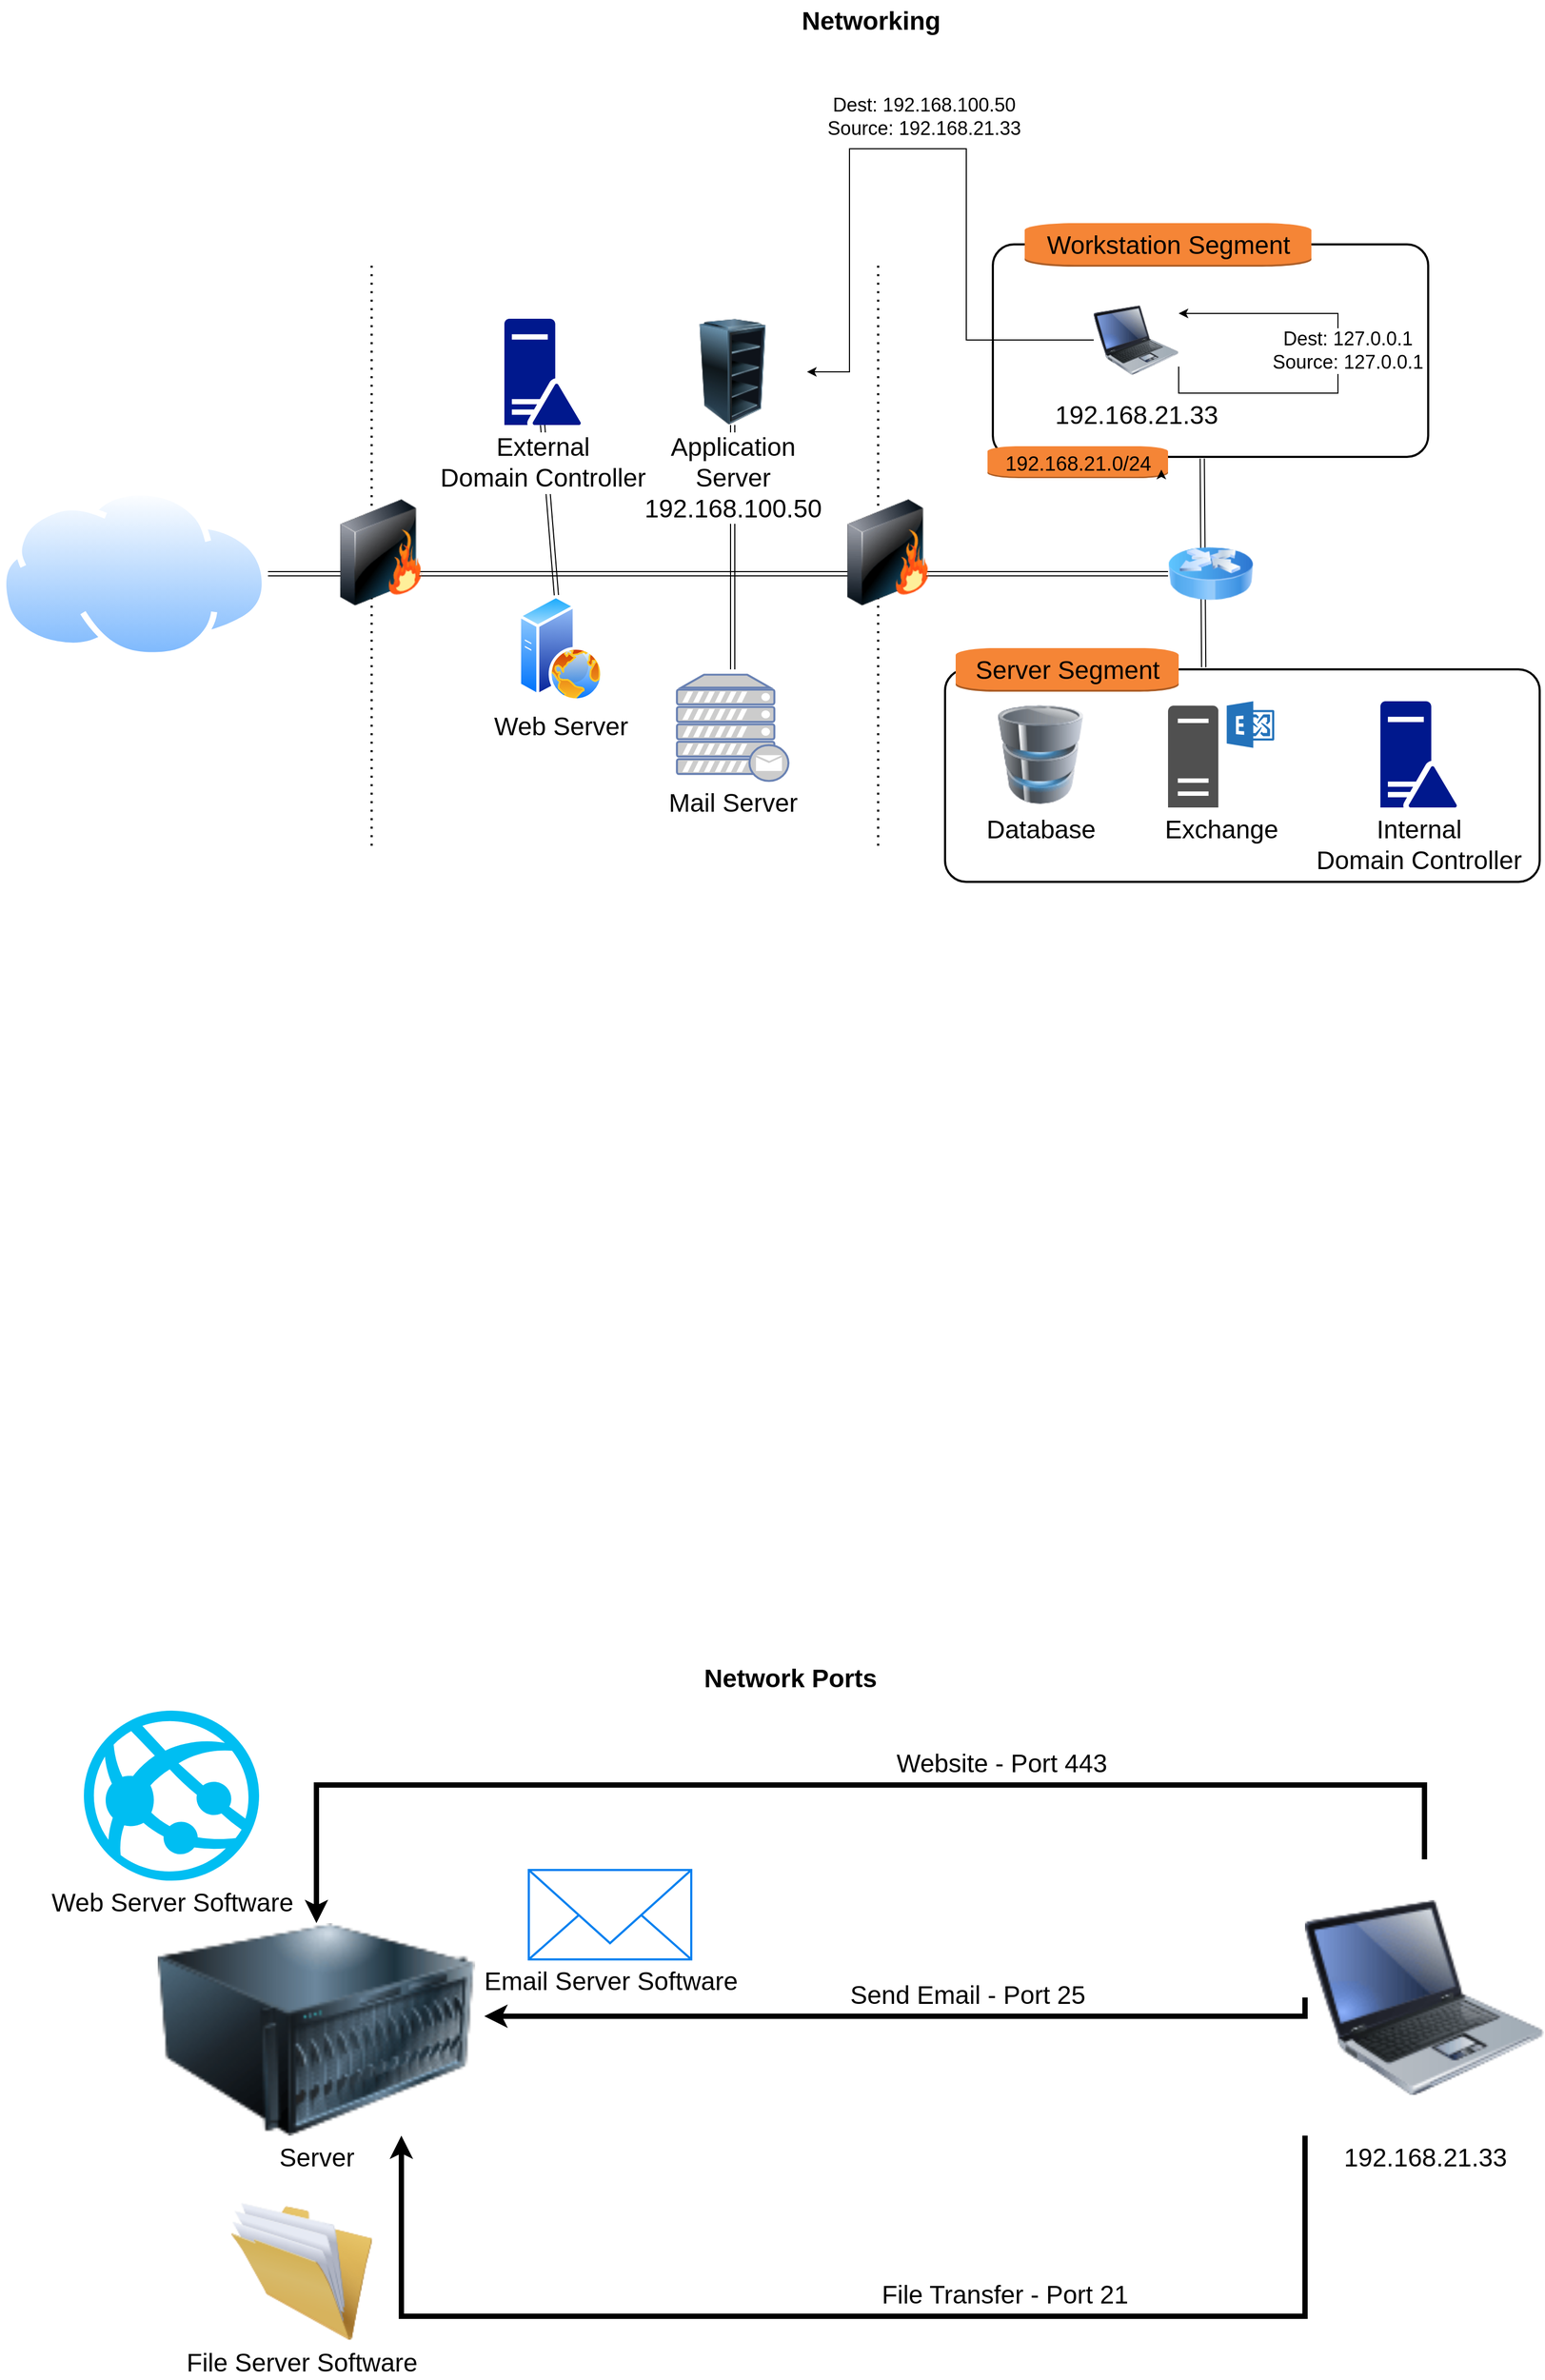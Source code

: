 <mxfile version="21.5.0" type="github">
  <diagram name="Page-1" id="e3a06f82-3646-2815-327d-82caf3d4e204">
    <mxGraphModel dx="1786" dy="899" grid="1" gridSize="10" guides="1" tooltips="1" connect="1" arrows="1" fold="1" page="1" pageScale="1.5" pageWidth="1169" pageHeight="826" background="none" math="0" shadow="0">
      <root>
        <mxCell id="0" style=";html=1;" />
        <mxCell id="1" style=";html=1;" parent="0" />
        <mxCell id="WmShxaBknE1woGPF2N7F-15" value="" style="shape=link;html=1;rounded=0;fontSize=24;exitX=0.481;exitY=1.008;exitDx=0;exitDy=0;exitPerimeter=0;entryX=0.435;entryY=-0.01;entryDx=0;entryDy=0;entryPerimeter=0;labelBackgroundColor=none;" parent="1" source="WmShxaBknE1woGPF2N7F-4" target="WmShxaBknE1woGPF2N7F-2" edge="1">
          <mxGeometry width="100" relative="1" as="geometry">
            <mxPoint x="1245" y="470" as="sourcePoint" />
            <mxPoint x="1245" y="665" as="targetPoint" />
          </mxGeometry>
        </mxCell>
        <mxCell id="WmShxaBknE1woGPF2N7F-4" value="" style="rounded=1;arcSize=10;dashed=0;fillColor=none;gradientColor=none;strokeWidth=2;fontSize=24;labelBackgroundColor=none;" parent="1" vertex="1">
          <mxGeometry x="1045" y="260" width="410" height="200" as="geometry" />
        </mxCell>
        <mxCell id="WmShxaBknE1woGPF2N7F-5" value="Workstation Segment" style="dashed=0;html=1;shape=mxgraph.aws3.instance;fillColor=#F58536;gradientColor=none;dashed=0;fontSize=24;labelBackgroundColor=none;" parent="1" vertex="1">
          <mxGeometry x="1075" y="240" width="270" height="41" as="geometry" />
        </mxCell>
        <mxCell id="WmShxaBknE1woGPF2N7F-2" value="" style="rounded=1;arcSize=10;dashed=0;fillColor=none;gradientColor=none;strokeWidth=2;fontSize=24;labelBackgroundColor=none;" parent="1" vertex="1">
          <mxGeometry x="1000" y="660" width="560" height="200" as="geometry" />
        </mxCell>
        <mxCell id="RgH2JHaKkqkQcPpsvsZi-19" value="" style="shape=link;html=1;rounded=0;exitX=0.5;exitY=1;exitDx=0;exitDy=0;fontSize=24;labelBackgroundColor=none;" parent="1" source="RgH2JHaKkqkQcPpsvsZi-6" edge="1">
          <mxGeometry width="100" relative="1" as="geometry">
            <mxPoint x="900" y="650" as="sourcePoint" />
            <mxPoint x="800" y="660" as="targetPoint" />
          </mxGeometry>
        </mxCell>
        <mxCell id="RgH2JHaKkqkQcPpsvsZi-21" value="" style="shape=link;html=1;rounded=0;exitX=0.5;exitY=1;exitDx=0;exitDy=0;exitPerimeter=0;fontSize=24;labelBackgroundColor=none;" parent="1" source="RgH2JHaKkqkQcPpsvsZi-8" target="RgH2JHaKkqkQcPpsvsZi-5" edge="1">
          <mxGeometry width="100" relative="1" as="geometry">
            <mxPoint x="900" y="650" as="sourcePoint" />
            <mxPoint x="620" y="560" as="targetPoint" />
          </mxGeometry>
        </mxCell>
        <mxCell id="RgH2JHaKkqkQcPpsvsZi-16" value="" style="endArrow=none;dashed=1;html=1;dashPattern=1 3;strokeWidth=2;rounded=0;fontSize=24;fontColor=default;labelBackgroundColor=none;" parent="1" edge="1">
          <mxGeometry width="50" height="50" relative="1" as="geometry">
            <mxPoint x="937" y="280" as="sourcePoint" />
            <mxPoint x="937" y="830" as="targetPoint" />
          </mxGeometry>
        </mxCell>
        <mxCell id="RgH2JHaKkqkQcPpsvsZi-17" value="" style="shape=link;html=1;rounded=0;exitX=1;exitY=0.5;exitDx=0;exitDy=0;entryX=0;entryY=0.5;entryDx=0;entryDy=0;fontSize=24;labelBackgroundColor=none;" parent="1" source="RgH2JHaKkqkQcPpsvsZi-2" target="RgH2JHaKkqkQcPpsvsZi-18" edge="1">
          <mxGeometry width="100" relative="1" as="geometry">
            <mxPoint x="900" y="650" as="sourcePoint" />
            <mxPoint x="1000" y="650" as="targetPoint" />
          </mxGeometry>
        </mxCell>
        <mxCell id="6a7d8f32e03d9370-62" value="Networking" style="text;strokeColor=none;fillColor=none;html=1;fontSize=24;fontStyle=1;verticalAlign=middle;align=center;fontColor=default;labelBackgroundColor=none;" parent="1" vertex="1">
          <mxGeometry x="499" y="30" width="861" height="40" as="geometry" />
        </mxCell>
        <mxCell id="RgH2JHaKkqkQcPpsvsZi-2" value="" style="image;aspect=fixed;perimeter=ellipsePerimeter;html=1;align=center;shadow=0;dashed=0;spacingTop=3;image=img/lib/active_directory/internet_cloud.svg;fontSize=24;fontColor=default;labelBackgroundColor=none;" parent="1" vertex="1">
          <mxGeometry x="110" y="490.5" width="252.38" height="159" as="geometry" />
        </mxCell>
        <mxCell id="RgH2JHaKkqkQcPpsvsZi-4" value="" style="endArrow=none;dashed=1;html=1;dashPattern=1 3;strokeWidth=2;rounded=0;fontSize=24;fontColor=default;labelBackgroundColor=none;" parent="1" edge="1">
          <mxGeometry width="50" height="50" relative="1" as="geometry">
            <mxPoint x="460" y="280" as="sourcePoint" />
            <mxPoint x="460" y="830" as="targetPoint" />
          </mxGeometry>
        </mxCell>
        <mxCell id="RgH2JHaKkqkQcPpsvsZi-3" value="" style="image;html=1;image=img/lib/clip_art/networking/Firewall_128x128.png;fontSize=24;fontColor=default;labelBackgroundColor=none;" parent="1" vertex="1">
          <mxGeometry x="401.5" y="500" width="135" height="100" as="geometry" />
        </mxCell>
        <mxCell id="RgH2JHaKkqkQcPpsvsZi-5" value="Web Server" style="image;aspect=fixed;perimeter=ellipsePerimeter;html=1;align=center;shadow=0;dashed=0;spacingTop=3;image=img/lib/active_directory/web_server.svg;fontSize=24;fontColor=default;labelBackgroundColor=default;" parent="1" vertex="1">
          <mxGeometry x="590" y="590" width="96" height="100" as="geometry" />
        </mxCell>
        <mxCell id="RgH2JHaKkqkQcPpsvsZi-6" value="Application &lt;br style=&quot;font-size: 24px;&quot;&gt;Server&lt;br&gt;192.168.100.50" style="image;html=1;image=img/lib/clip_art/computers/Server_Rack_Empty_128x128.png;fontSize=24;fontColor=default;labelBackgroundColor=default;" parent="1" vertex="1">
          <mxGeometry x="730" y="330" width="140" height="100" as="geometry" />
        </mxCell>
        <mxCell id="RgH2JHaKkqkQcPpsvsZi-7" value="Mail Server" style="fontColor=default;verticalAlign=top;verticalLabelPosition=bottom;labelPosition=center;align=center;html=1;outlineConnect=0;fillColor=#CCCCCC;strokeColor=#6881B3;gradientColor=none;gradientDirection=north;strokeWidth=2;shape=mxgraph.networks.mail_server;fontSize=24;labelBackgroundColor=default;" parent="1" vertex="1">
          <mxGeometry x="747.5" y="665" width="105" height="100" as="geometry" />
        </mxCell>
        <mxCell id="RgH2JHaKkqkQcPpsvsZi-8" value="&lt;font style=&quot;font-size: 24px;&quot;&gt;External &lt;br style=&quot;font-size: 24px;&quot;&gt;Domain Controller&lt;/font&gt;" style="sketch=0;aspect=fixed;pointerEvents=1;shadow=0;dashed=0;html=1;strokeColor=none;labelPosition=center;verticalLabelPosition=bottom;verticalAlign=top;align=center;fillColor=#00188D;shape=mxgraph.mscae.enterprise.domain_controller;fontSize=24;fontColor=default;labelBackgroundColor=default;" parent="1" vertex="1">
          <mxGeometry x="585" y="330" width="72" height="100" as="geometry" />
        </mxCell>
        <mxCell id="RgH2JHaKkqkQcPpsvsZi-9" value="" style="image;html=1;image=img/lib/clip_art/networking/Firewall_128x128.png;fontSize=24;fontColor=default;labelBackgroundColor=none;" parent="1" vertex="1">
          <mxGeometry x="879" y="500" width="135" height="100" as="geometry" />
        </mxCell>
        <mxCell id="RgH2JHaKkqkQcPpsvsZi-10" value="Database" style="image;html=1;image=img/lib/clip_art/computers/Database_128x128.png;fontSize=24;fontColor=default;labelBackgroundColor=default;" parent="1" vertex="1">
          <mxGeometry x="1050" y="690" width="80" height="100" as="geometry" />
        </mxCell>
        <mxCell id="RgH2JHaKkqkQcPpsvsZi-11" value="Exchange" style="sketch=0;pointerEvents=1;shadow=0;dashed=0;html=1;strokeColor=none;fillColor=#505050;labelPosition=center;verticalLabelPosition=bottom;verticalAlign=top;outlineConnect=0;align=center;shape=mxgraph.office.servers.exchange_server;fontSize=24;fontColor=default;labelBackgroundColor=default;" parent="1" vertex="1">
          <mxGeometry x="1210" y="690" width="100" height="100" as="geometry" />
        </mxCell>
        <mxCell id="RgH2JHaKkqkQcPpsvsZi-12" value="Internal&lt;br style=&quot;font-size: 24px;&quot;&gt;Domain Controller" style="sketch=0;aspect=fixed;pointerEvents=1;shadow=0;dashed=0;html=1;strokeColor=none;labelPosition=center;verticalLabelPosition=bottom;verticalAlign=top;align=center;fillColor=#00188D;shape=mxgraph.mscae.enterprise.domain_controller;fontSize=24;fontColor=default;labelBackgroundColor=default;" parent="1" vertex="1">
          <mxGeometry x="1410" y="690" width="72" height="100" as="geometry" />
        </mxCell>
        <mxCell id="6UI4XXb5e1x81RW5sbnT-3" style="edgeStyle=orthogonalEdgeStyle;rounded=0;orthogonalLoop=1;jettySize=auto;html=1;exitX=0;exitY=0.5;exitDx=0;exitDy=0;" parent="1" source="RgH2JHaKkqkQcPpsvsZi-15" target="RgH2JHaKkqkQcPpsvsZi-6" edge="1">
          <mxGeometry relative="1" as="geometry">
            <mxPoint x="780" y="270" as="targetPoint" />
            <Array as="points">
              <mxPoint x="1020" y="350" />
              <mxPoint x="1020" y="170" />
              <mxPoint x="910" y="170" />
              <mxPoint x="910" y="380" />
            </Array>
          </mxGeometry>
        </mxCell>
        <mxCell id="6UI4XXb5e1x81RW5sbnT-4" value="Dest: 192.168.100.50&lt;br&gt;Source: 192.168.21.33" style="edgeLabel;html=1;align=center;verticalAlign=middle;resizable=0;points=[];fontSize=18;" parent="6UI4XXb5e1x81RW5sbnT-3" vertex="1" connectable="0">
          <mxGeometry x="-0.067" y="2" relative="1" as="geometry">
            <mxPoint x="-32" y="-32" as="offset" />
          </mxGeometry>
        </mxCell>
        <mxCell id="Wq85AIhZ5kJpVe08NVn--2" style="edgeStyle=orthogonalEdgeStyle;rounded=0;orthogonalLoop=1;jettySize=auto;html=1;exitX=1;exitY=0.75;exitDx=0;exitDy=0;entryX=1;entryY=0.25;entryDx=0;entryDy=0;" edge="1" parent="1" source="RgH2JHaKkqkQcPpsvsZi-15" target="RgH2JHaKkqkQcPpsvsZi-15">
          <mxGeometry relative="1" as="geometry">
            <Array as="points">
              <mxPoint x="1220" y="400" />
              <mxPoint x="1370" y="400" />
              <mxPoint x="1370" y="325" />
            </Array>
          </mxGeometry>
        </mxCell>
        <mxCell id="Wq85AIhZ5kJpVe08NVn--4" value="Dest: 127.0.0.1&lt;br style=&quot;font-size: 18px;&quot;&gt;Source: 127.0.0.1" style="edgeLabel;html=1;align=center;verticalAlign=middle;resizable=0;points=[];fontSize=18;" vertex="1" connectable="0" parent="Wq85AIhZ5kJpVe08NVn--2">
          <mxGeometry x="0.347" relative="1" as="geometry">
            <mxPoint x="28" y="35" as="offset" />
          </mxGeometry>
        </mxCell>
        <mxCell id="RgH2JHaKkqkQcPpsvsZi-15" value="192.168.21.33" style="image;html=1;image=img/lib/clip_art/computers/Laptop_128x128.png;fontSize=24;labelBackgroundColor=none;" parent="1" vertex="1">
          <mxGeometry x="1140" y="300" width="80" height="100" as="geometry" />
        </mxCell>
        <mxCell id="RgH2JHaKkqkQcPpsvsZi-18" value="" style="image;html=1;image=img/lib/clip_art/networking/Router_Icon_128x128.png;fontSize=24;labelBackgroundColor=none;" parent="1" vertex="1">
          <mxGeometry x="1210" y="530" width="80" height="80" as="geometry" />
        </mxCell>
        <mxCell id="WmShxaBknE1woGPF2N7F-3" value="Server Segment" style="dashed=0;html=1;shape=mxgraph.aws3.instance;fillColor=#F58536;gradientColor=none;dashed=0;fontSize=24;labelBackgroundColor=none;" parent="1" vertex="1">
          <mxGeometry x="1010" y="640" width="210" height="41" as="geometry" />
        </mxCell>
        <mxCell id="WmShxaBknE1woGPF2N7F-13" value="&lt;font style=&quot;font-size: 19px;&quot;&gt;192.168.21.0/24&lt;/font&gt;" style="dashed=0;html=1;shape=mxgraph.aws3.instance;fillColor=#F58536;gradientColor=none;dashed=0;fontSize=24;labelBackgroundColor=none;" parent="1" vertex="1">
          <mxGeometry x="1040" y="450" width="170" height="30" as="geometry" />
        </mxCell>
        <mxCell id="WmShxaBknE1woGPF2N7F-14" style="edgeStyle=orthogonalEdgeStyle;rounded=0;orthogonalLoop=1;jettySize=auto;html=1;exitX=0.95;exitY=0.95;exitDx=0;exitDy=0;exitPerimeter=0;entryX=0.963;entryY=0.732;entryDx=0;entryDy=0;entryPerimeter=0;labelBackgroundColor=none;" parent="1" source="WmShxaBknE1woGPF2N7F-13" target="WmShxaBknE1woGPF2N7F-13" edge="1">
          <mxGeometry relative="1" as="geometry" />
        </mxCell>
        <mxCell id="Wq85AIhZ5kJpVe08NVn--7" value="192.168.21.33" style="image;html=1;image=img/lib/clip_art/computers/Laptop_128x128.png;fontSize=24;labelBackgroundColor=none;" vertex="1" parent="1">
          <mxGeometry x="1339" y="1780" width="225" height="260" as="geometry" />
        </mxCell>
        <mxCell id="Wq85AIhZ5kJpVe08NVn--10" style="edgeStyle=orthogonalEdgeStyle;rounded=0;orthogonalLoop=1;jettySize=auto;html=1;entryX=0.5;entryY=0;entryDx=0;entryDy=0;fontSize=24;endArrow=none;endFill=0;startArrow=classic;startFill=1;strokeWidth=5;" edge="1" parent="1" source="Wq85AIhZ5kJpVe08NVn--8" target="Wq85AIhZ5kJpVe08NVn--7">
          <mxGeometry relative="1" as="geometry">
            <Array as="points">
              <mxPoint x="408" y="1710" />
              <mxPoint x="1452" y="1710" />
            </Array>
          </mxGeometry>
        </mxCell>
        <mxCell id="Wq85AIhZ5kJpVe08NVn--14" value="Website - Port 443" style="edgeLabel;html=1;align=center;verticalAlign=middle;resizable=0;points=[];fontSize=24;" vertex="1" connectable="0" parent="Wq85AIhZ5kJpVe08NVn--10">
          <mxGeometry x="0.414" y="1" relative="1" as="geometry">
            <mxPoint x="-104" y="-19" as="offset" />
          </mxGeometry>
        </mxCell>
        <mxCell id="Wq85AIhZ5kJpVe08NVn--8" value="Server" style="image;html=1;image=img/lib/clip_art/computers/Server_128x128.png;fontSize=24;" vertex="1" parent="1">
          <mxGeometry x="248" y="1840" width="320" height="200" as="geometry" />
        </mxCell>
        <mxCell id="Wq85AIhZ5kJpVe08NVn--11" value="Web Server Software" style="verticalLabelPosition=bottom;html=1;verticalAlign=top;align=center;strokeColor=none;fillColor=#00BEF2;shape=mxgraph.azure.azure_website;pointerEvents=1;fontSize=24;" vertex="1" parent="1">
          <mxGeometry x="189" y="1640" width="165" height="160" as="geometry" />
        </mxCell>
        <mxCell id="Wq85AIhZ5kJpVe08NVn--15" value="Email Server Software" style="html=1;verticalLabelPosition=bottom;align=center;labelBackgroundColor=#ffffff;verticalAlign=top;strokeWidth=2;strokeColor=#0080F0;shadow=0;dashed=0;shape=mxgraph.ios7.icons.mail;aspect=fixed;fontSize=24;" vertex="1" parent="1">
          <mxGeometry x="608" y="1790" width="153" height="84.15" as="geometry" />
        </mxCell>
        <mxCell id="Wq85AIhZ5kJpVe08NVn--16" style="edgeStyle=orthogonalEdgeStyle;rounded=0;orthogonalLoop=1;jettySize=auto;html=1;entryX=0;entryY=0.5;entryDx=0;entryDy=0;fontSize=24;exitX=0.994;exitY=0.438;exitDx=0;exitDy=0;exitPerimeter=0;endArrow=none;endFill=0;startArrow=classic;startFill=1;strokeWidth=5;" edge="1" parent="1" source="Wq85AIhZ5kJpVe08NVn--8" target="Wq85AIhZ5kJpVe08NVn--7">
          <mxGeometry relative="1" as="geometry">
            <mxPoint x="429" y="2280" as="sourcePoint" />
            <mxPoint x="1473" y="2220" as="targetPoint" />
            <Array as="points">
              <mxPoint x="1339" y="1928" />
            </Array>
          </mxGeometry>
        </mxCell>
        <mxCell id="Wq85AIhZ5kJpVe08NVn--17" value="Send Email - Port 25" style="edgeLabel;html=1;align=center;verticalAlign=middle;resizable=0;points=[];fontSize=24;" vertex="1" connectable="0" parent="Wq85AIhZ5kJpVe08NVn--16">
          <mxGeometry x="0.414" y="1" relative="1" as="geometry">
            <mxPoint x="-104" y="-19" as="offset" />
          </mxGeometry>
        </mxCell>
        <mxCell id="Wq85AIhZ5kJpVe08NVn--18" style="edgeStyle=orthogonalEdgeStyle;rounded=0;orthogonalLoop=1;jettySize=auto;html=1;entryX=0;entryY=1;entryDx=0;entryDy=0;fontSize=24;exitX=0.75;exitY=1;exitDx=0;exitDy=0;endArrow=none;endFill=0;startArrow=classic;startFill=1;strokeWidth=5;" edge="1" parent="1" source="Wq85AIhZ5kJpVe08NVn--8" target="Wq85AIhZ5kJpVe08NVn--7">
          <mxGeometry relative="1" as="geometry">
            <mxPoint x="558.92" y="2138" as="sourcePoint" />
            <mxPoint x="1331.92" y="2120" as="targetPoint" />
            <Array as="points">
              <mxPoint x="488" y="2210" />
              <mxPoint x="1339" y="2210" />
            </Array>
          </mxGeometry>
        </mxCell>
        <mxCell id="Wq85AIhZ5kJpVe08NVn--19" value="File Transfer - Port 21" style="edgeLabel;html=1;align=center;verticalAlign=middle;resizable=0;points=[];fontSize=24;" vertex="1" connectable="0" parent="Wq85AIhZ5kJpVe08NVn--18">
          <mxGeometry x="0.414" y="1" relative="1" as="geometry">
            <mxPoint x="-104" y="-19" as="offset" />
          </mxGeometry>
        </mxCell>
        <mxCell id="Wq85AIhZ5kJpVe08NVn--20" value="File Server Software" style="image;html=1;image=img/lib/clip_art/general/Full_Folder_128x128.png;fontSize=24;" vertex="1" parent="1">
          <mxGeometry x="319" y="2103" width="150" height="130" as="geometry" />
        </mxCell>
        <mxCell id="Wq85AIhZ5kJpVe08NVn--21" value="Network Ports" style="text;strokeColor=none;fillColor=none;html=1;fontSize=24;fontStyle=1;verticalAlign=middle;align=center;fontColor=default;labelBackgroundColor=none;" vertex="1" parent="1">
          <mxGeometry x="423" y="1590" width="861" height="40" as="geometry" />
        </mxCell>
      </root>
    </mxGraphModel>
  </diagram>
</mxfile>
